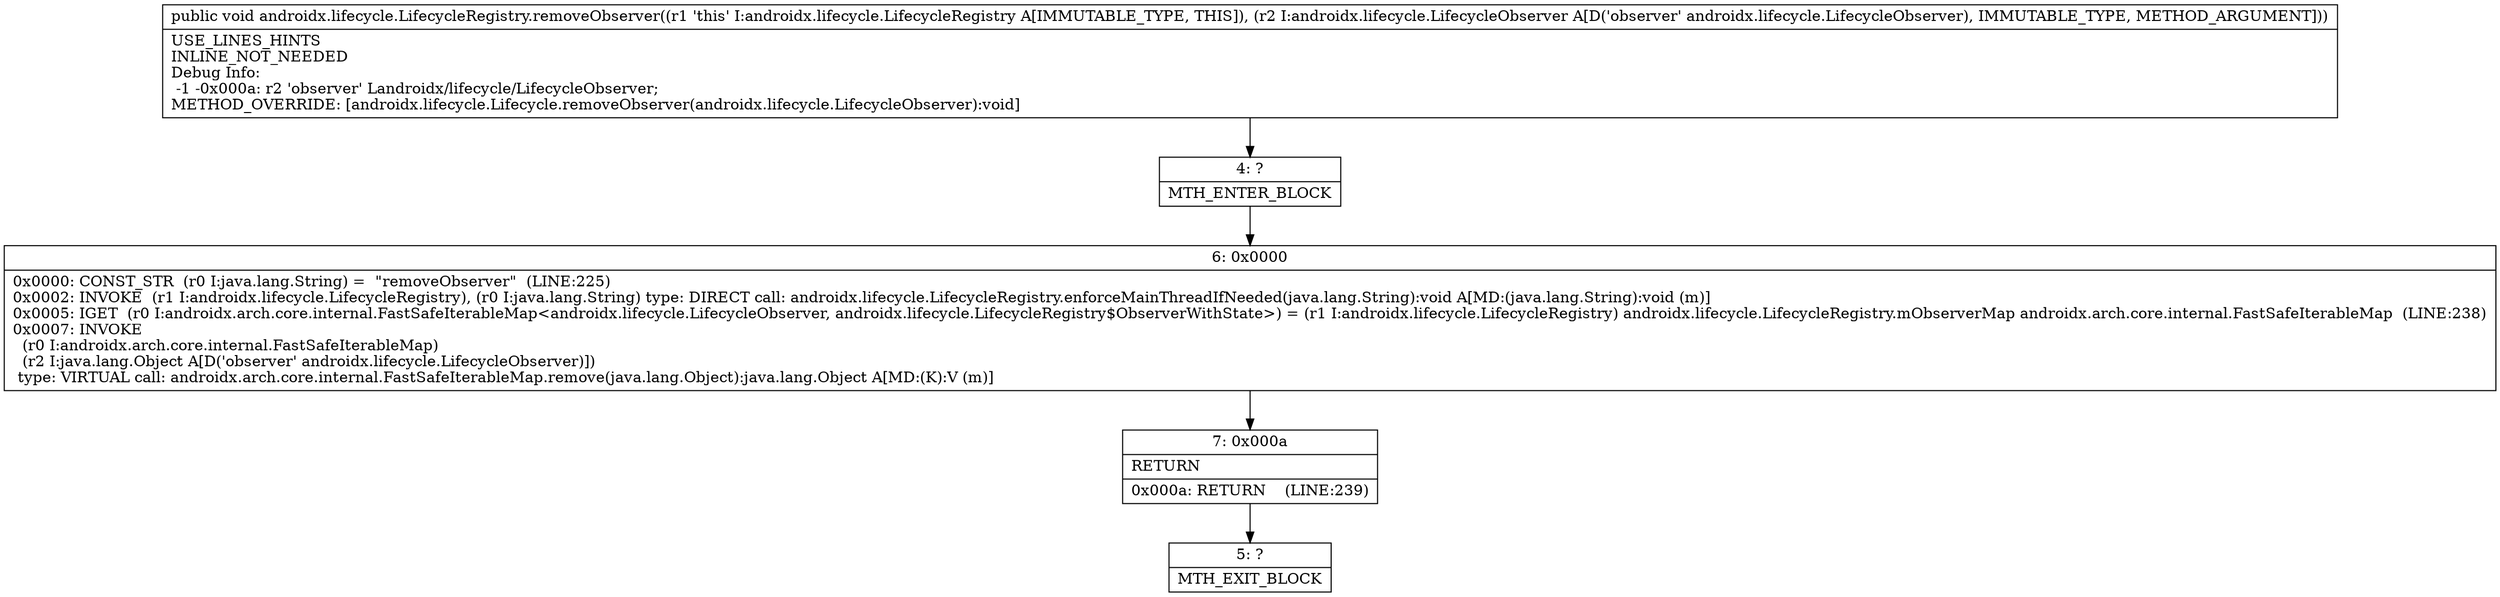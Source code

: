 digraph "CFG forandroidx.lifecycle.LifecycleRegistry.removeObserver(Landroidx\/lifecycle\/LifecycleObserver;)V" {
Node_4 [shape=record,label="{4\:\ ?|MTH_ENTER_BLOCK\l}"];
Node_6 [shape=record,label="{6\:\ 0x0000|0x0000: CONST_STR  (r0 I:java.lang.String) =  \"removeObserver\"  (LINE:225)\l0x0002: INVOKE  (r1 I:androidx.lifecycle.LifecycleRegistry), (r0 I:java.lang.String) type: DIRECT call: androidx.lifecycle.LifecycleRegistry.enforceMainThreadIfNeeded(java.lang.String):void A[MD:(java.lang.String):void (m)]\l0x0005: IGET  (r0 I:androidx.arch.core.internal.FastSafeIterableMap\<androidx.lifecycle.LifecycleObserver, androidx.lifecycle.LifecycleRegistry$ObserverWithState\>) = (r1 I:androidx.lifecycle.LifecycleRegistry) androidx.lifecycle.LifecycleRegistry.mObserverMap androidx.arch.core.internal.FastSafeIterableMap  (LINE:238)\l0x0007: INVOKE  \l  (r0 I:androidx.arch.core.internal.FastSafeIterableMap)\l  (r2 I:java.lang.Object A[D('observer' androidx.lifecycle.LifecycleObserver)])\l type: VIRTUAL call: androidx.arch.core.internal.FastSafeIterableMap.remove(java.lang.Object):java.lang.Object A[MD:(K):V (m)]\l}"];
Node_7 [shape=record,label="{7\:\ 0x000a|RETURN\l|0x000a: RETURN    (LINE:239)\l}"];
Node_5 [shape=record,label="{5\:\ ?|MTH_EXIT_BLOCK\l}"];
MethodNode[shape=record,label="{public void androidx.lifecycle.LifecycleRegistry.removeObserver((r1 'this' I:androidx.lifecycle.LifecycleRegistry A[IMMUTABLE_TYPE, THIS]), (r2 I:androidx.lifecycle.LifecycleObserver A[D('observer' androidx.lifecycle.LifecycleObserver), IMMUTABLE_TYPE, METHOD_ARGUMENT]))  | USE_LINES_HINTS\lINLINE_NOT_NEEDED\lDebug Info:\l  \-1 \-0x000a: r2 'observer' Landroidx\/lifecycle\/LifecycleObserver;\lMETHOD_OVERRIDE: [androidx.lifecycle.Lifecycle.removeObserver(androidx.lifecycle.LifecycleObserver):void]\l}"];
MethodNode -> Node_4;Node_4 -> Node_6;
Node_6 -> Node_7;
Node_7 -> Node_5;
}

